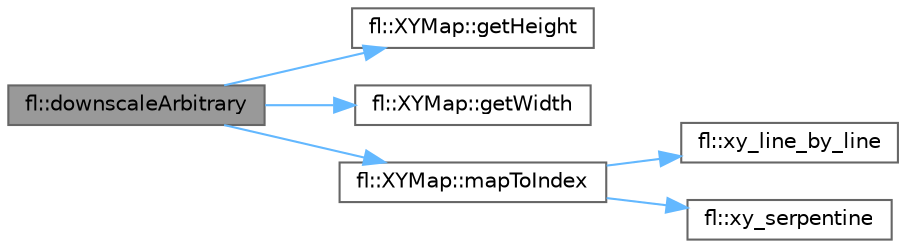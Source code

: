 digraph "fl::downscaleArbitrary"
{
 // INTERACTIVE_SVG=YES
 // LATEX_PDF_SIZE
  bgcolor="transparent";
  edge [fontname=Helvetica,fontsize=10,labelfontname=Helvetica,labelfontsize=10];
  node [fontname=Helvetica,fontsize=10,shape=box,height=0.2,width=0.4];
  rankdir="LR";
  Node1 [id="Node000001",label="fl::downscaleArbitrary",height=0.2,width=0.4,color="gray40", fillcolor="grey60", style="filled", fontcolor="black",tooltip=" "];
  Node1 -> Node2 [id="edge1_Node000001_Node000002",color="steelblue1",style="solid",tooltip=" "];
  Node2 [id="Node000002",label="fl::XYMap::getHeight",height=0.2,width=0.4,color="grey40", fillcolor="white", style="filled",URL="$d0/dce/classfl_1_1_x_y_map_abcc25dd0cecf6ebc8a7a97ddaf96e798.html#abcc25dd0cecf6ebc8a7a97ddaf96e798",tooltip=" "];
  Node1 -> Node3 [id="edge2_Node000001_Node000003",color="steelblue1",style="solid",tooltip=" "];
  Node3 [id="Node000003",label="fl::XYMap::getWidth",height=0.2,width=0.4,color="grey40", fillcolor="white", style="filled",URL="$d0/dce/classfl_1_1_x_y_map_a3a8ae645192828b625d3beb40672e9b8.html#a3a8ae645192828b625d3beb40672e9b8",tooltip=" "];
  Node1 -> Node4 [id="edge3_Node000001_Node000004",color="steelblue1",style="solid",tooltip=" "];
  Node4 [id="Node000004",label="fl::XYMap::mapToIndex",height=0.2,width=0.4,color="grey40", fillcolor="white", style="filled",URL="$d0/dce/classfl_1_1_x_y_map_a4c1c74f924f2e4c6e88b27965f6530d4.html#a4c1c74f924f2e4c6e88b27965f6530d4",tooltip=" "];
  Node4 -> Node5 [id="edge4_Node000004_Node000005",color="steelblue1",style="solid",tooltip=" "];
  Node5 [id="Node000005",label="fl::xy_line_by_line",height=0.2,width=0.4,color="grey40", fillcolor="white", style="filled",URL="$d4/d36/namespacefl_aabd143143924c6bddbe62e4b21688e76.html#aabd143143924c6bddbe62e4b21688e76",tooltip=" "];
  Node4 -> Node6 [id="edge5_Node000004_Node000006",color="steelblue1",style="solid",tooltip=" "];
  Node6 [id="Node000006",label="fl::xy_serpentine",height=0.2,width=0.4,color="grey40", fillcolor="white", style="filled",URL="$d4/d36/namespacefl_a44d29156c0decceaf2ff1970ddbdde7c.html#a44d29156c0decceaf2ff1970ddbdde7c",tooltip=" "];
}
